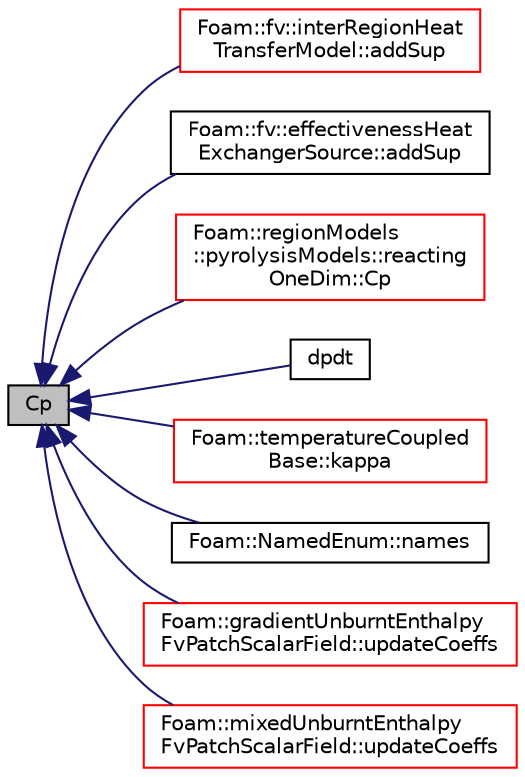 digraph "Cp"
{
  bgcolor="transparent";
  edge [fontname="Helvetica",fontsize="10",labelfontname="Helvetica",labelfontsize="10"];
  node [fontname="Helvetica",fontsize="10",shape=record];
  rankdir="LR";
  Node1 [label="Cp",height=0.2,width=0.4,color="black", fillcolor="grey75", style="filled", fontcolor="black"];
  Node1 -> Node2 [dir="back",color="midnightblue",fontsize="10",style="solid",fontname="Helvetica"];
  Node2 [label="Foam::fv::interRegionHeat\lTransferModel::addSup",height=0.2,width=0.4,color="red",URL="$a01181.html#a6944ee16225e24c97df423c35d4cd199",tooltip="Source term to energy equation. "];
  Node1 -> Node3 [dir="back",color="midnightblue",fontsize="10",style="solid",fontname="Helvetica"];
  Node3 [label="Foam::fv::effectivenessHeat\lExchangerSource::addSup",height=0.2,width=0.4,color="black",URL="$a00632.html#a1a2fc9c6c65fd9593d06fb8a5377afbe",tooltip="Scalar. "];
  Node1 -> Node4 [dir="back",color="midnightblue",fontsize="10",style="solid",fontname="Helvetica"];
  Node4 [label="Foam::regionModels\l::pyrolysisModels::reacting\lOneDim::Cp",height=0.2,width=0.4,color="red",URL="$a02135.html#a64af6076b376461399d8dac9d9e3072c",tooltip="Return specific heat capacity [J/kg/K]. "];
  Node1 -> Node5 [dir="back",color="midnightblue",fontsize="10",style="solid",fontname="Helvetica"];
  Node5 [label="dpdt",height=0.2,width=0.4,color="black",URL="$a00121.html#a5693ca99d09907772bf66b4617ace7ef",tooltip="Should the dpdt term be included in the enthalpy equation. "];
  Node1 -> Node6 [dir="back",color="midnightblue",fontsize="10",style="solid",fontname="Helvetica"];
  Node6 [label="Foam::temperatureCoupled\lBase::kappa",height=0.2,width=0.4,color="red",URL="$a02637.html#a27f7eb60b12da7ce5742958e36252898",tooltip="Given patch temperature calculate corresponding K field. "];
  Node1 -> Node7 [dir="back",color="midnightblue",fontsize="10",style="solid",fontname="Helvetica"];
  Node7 [label="Foam::NamedEnum::names",height=0.2,width=0.4,color="black",URL="$a01601.html#a7350da3a0edd92cd11e6c479c9967dc8"];
  Node1 -> Node8 [dir="back",color="midnightblue",fontsize="10",style="solid",fontname="Helvetica"];
  Node8 [label="Foam::gradientUnburntEnthalpy\lFvPatchScalarField::updateCoeffs",height=0.2,width=0.4,color="red",URL="$a00953.html#a7e24eafac629d3733181cd942d4c902f",tooltip="Update the coefficients associated with the patch field. "];
  Node1 -> Node9 [dir="back",color="midnightblue",fontsize="10",style="solid",fontname="Helvetica"];
  Node9 [label="Foam::mixedUnburntEnthalpy\lFvPatchScalarField::updateCoeffs",height=0.2,width=0.4,color="red",URL="$a01547.html#a7e24eafac629d3733181cd942d4c902f",tooltip="Update the coefficients associated with the patch field. "];
}
